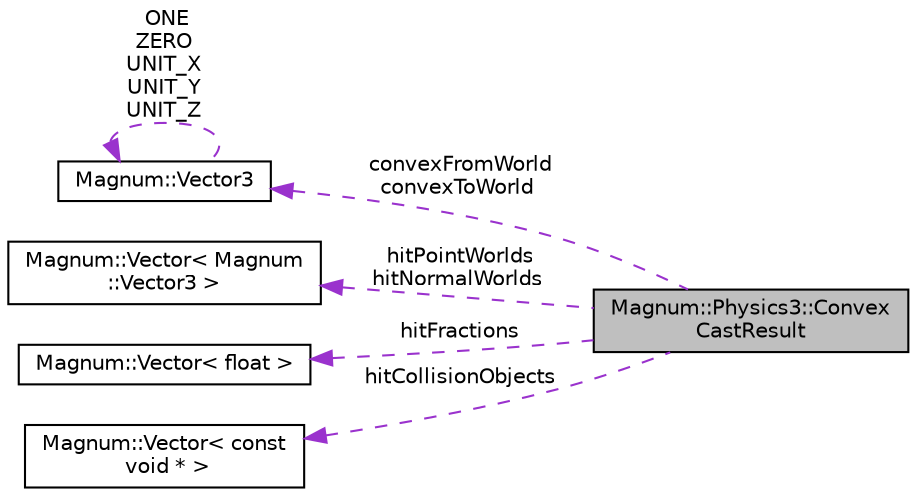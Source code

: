 digraph "Magnum::Physics3::ConvexCastResult"
{
  edge [fontname="Helvetica",fontsize="10",labelfontname="Helvetica",labelfontsize="10"];
  node [fontname="Helvetica",fontsize="10",shape=record];
  rankdir="LR";
  Node1 [label="Magnum::Physics3::Convex\lCastResult",height=0.2,width=0.4,color="black", fillcolor="grey75", style="filled", fontcolor="black"];
  Node2 -> Node1 [dir="back",color="darkorchid3",fontsize="10",style="dashed",label=" convexFromWorld\nconvexToWorld" ];
  Node2 [label="Magnum::Vector3",height=0.2,width=0.4,color="black", fillcolor="white", style="filled",URL="$class_magnum_1_1_vector3.html"];
  Node2 -> Node2 [dir="back",color="darkorchid3",fontsize="10",style="dashed",label=" ONE\nZERO\nUNIT_X\nUNIT_Y\nUNIT_Z" ];
  Node3 -> Node1 [dir="back",color="darkorchid3",fontsize="10",style="dashed",label=" hitPointWorlds\nhitNormalWorlds" ];
  Node3 [label="Magnum::Vector\< Magnum\l::Vector3 \>",height=0.2,width=0.4,color="black", fillcolor="white", style="filled",URL="$class_magnum_1_1_vector.html"];
  Node4 -> Node1 [dir="back",color="darkorchid3",fontsize="10",style="dashed",label=" hitFractions" ];
  Node4 [label="Magnum::Vector\< float \>",height=0.2,width=0.4,color="black", fillcolor="white", style="filled",URL="$class_magnum_1_1_vector.html"];
  Node5 -> Node1 [dir="back",color="darkorchid3",fontsize="10",style="dashed",label=" hitCollisionObjects" ];
  Node5 [label="Magnum::Vector\< const\l void * \>",height=0.2,width=0.4,color="black", fillcolor="white", style="filled",URL="$class_magnum_1_1_vector.html"];
}
